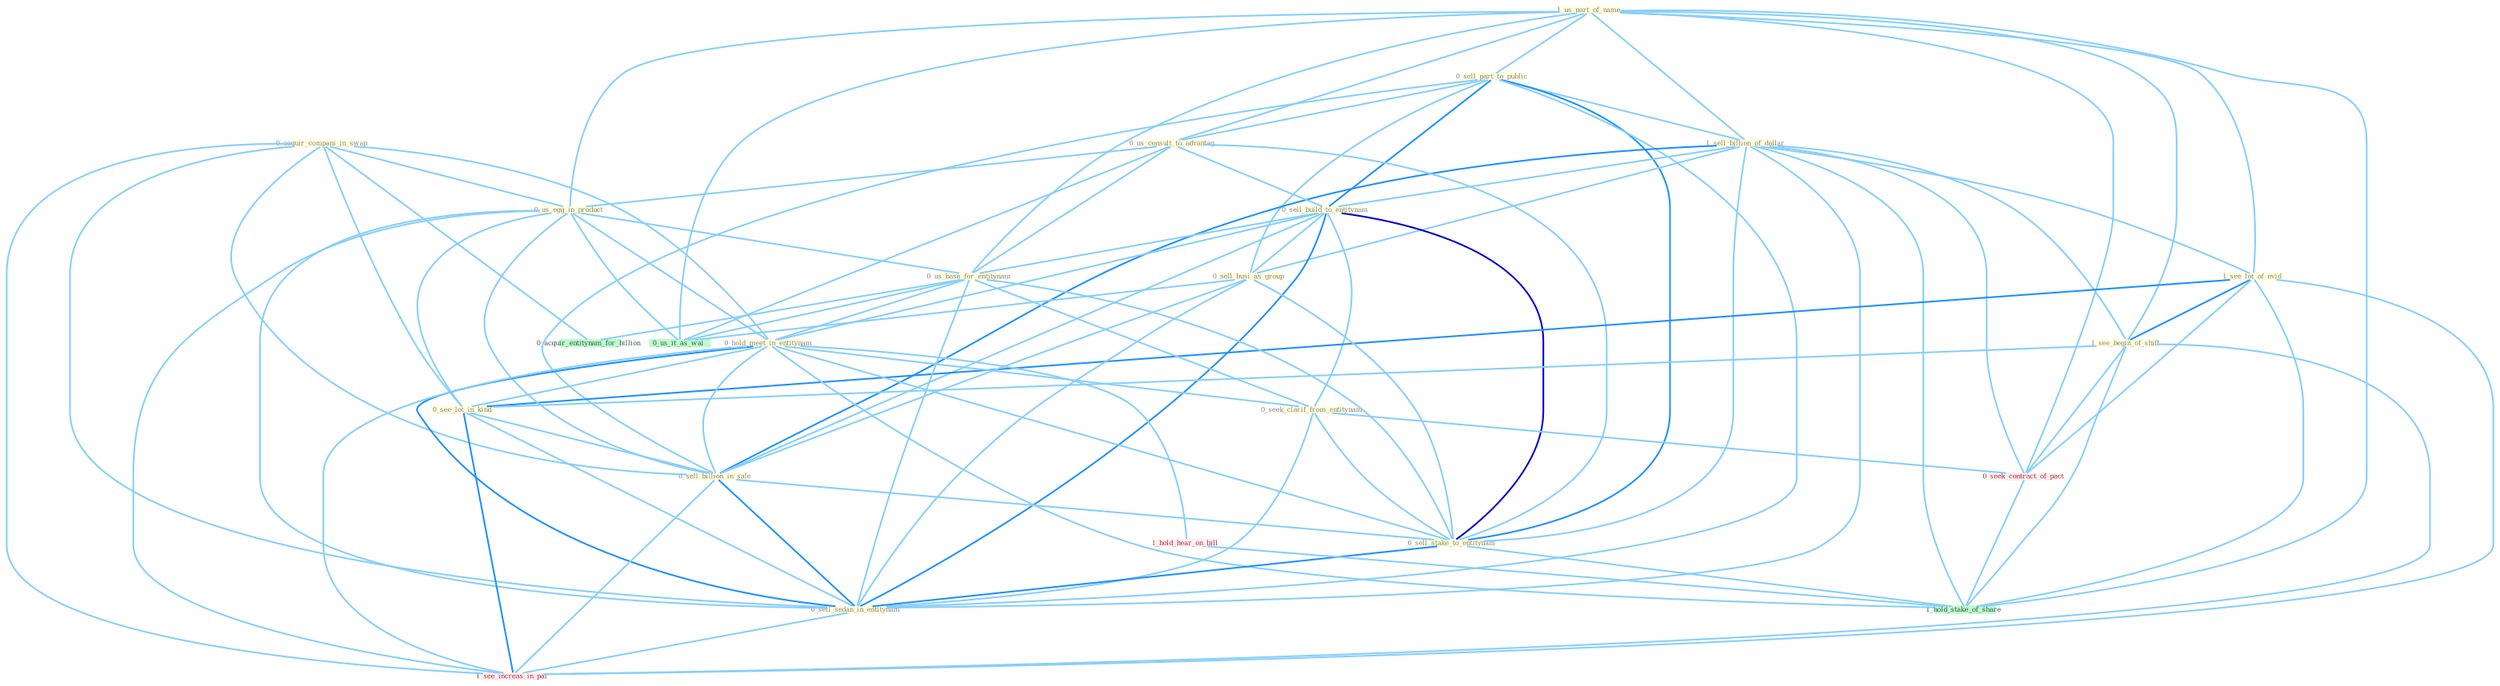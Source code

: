 Graph G{ 
    node
    [shape=polygon,style=filled,width=.5,height=.06,color="#BDFCC9",fixedsize=true,fontsize=4,
    fontcolor="#2f4f4f"];
    {node
    [color="#ffffe0", fontcolor="#8b7d6b"] "0_acquir_compani_in_swap " "1_us_part_of_name " "0_sell_part_to_public " "1_sell_billion_of_dollar " "0_us_consult_to_advantag " "0_sell_build_to_entitynam " "1_see_lot_of_evid " "0_us_egg_in_product " "0_us_base_for_entitynam " "0_hold_meet_in_entitynam " "0_seek_clarif_from_entitynam " "0_sell_busi_as_group " "1_see_begin_of_shift " "0_see_lot_in_kind " "0_sell_billion_in_sale " "0_sell_stake_to_entitynam " "0_sell_sedan_in_entitynam "}
{node [color="#fff0f5", fontcolor="#b22222"] "0_seek_contract_of_pact " "1_see_increas_in_pai " "1_hold_hear_on_bill "}
edge [color="#B0E2FF"];

	"0_acquir_compani_in_swap " -- "0_us_egg_in_product " [w="1", color="#87cefa" ];
	"0_acquir_compani_in_swap " -- "0_hold_meet_in_entitynam " [w="1", color="#87cefa" ];
	"0_acquir_compani_in_swap " -- "0_see_lot_in_kind " [w="1", color="#87cefa" ];
	"0_acquir_compani_in_swap " -- "0_sell_billion_in_sale " [w="1", color="#87cefa" ];
	"0_acquir_compani_in_swap " -- "0_sell_sedan_in_entitynam " [w="1", color="#87cefa" ];
	"0_acquir_compani_in_swap " -- "0_acquir_entitynam_for_billion " [w="1", color="#87cefa" ];
	"0_acquir_compani_in_swap " -- "1_see_increas_in_pai " [w="1", color="#87cefa" ];
	"1_us_part_of_name " -- "0_sell_part_to_public " [w="1", color="#87cefa" ];
	"1_us_part_of_name " -- "1_sell_billion_of_dollar " [w="1", color="#87cefa" ];
	"1_us_part_of_name " -- "0_us_consult_to_advantag " [w="1", color="#87cefa" ];
	"1_us_part_of_name " -- "1_see_lot_of_evid " [w="1", color="#87cefa" ];
	"1_us_part_of_name " -- "0_us_egg_in_product " [w="1", color="#87cefa" ];
	"1_us_part_of_name " -- "0_us_base_for_entitynam " [w="1", color="#87cefa" ];
	"1_us_part_of_name " -- "1_see_begin_of_shift " [w="1", color="#87cefa" ];
	"1_us_part_of_name " -- "0_seek_contract_of_pact " [w="1", color="#87cefa" ];
	"1_us_part_of_name " -- "0_us_it_as_wai " [w="1", color="#87cefa" ];
	"1_us_part_of_name " -- "1_hold_stake_of_share " [w="1", color="#87cefa" ];
	"0_sell_part_to_public " -- "1_sell_billion_of_dollar " [w="1", color="#87cefa" ];
	"0_sell_part_to_public " -- "0_us_consult_to_advantag " [w="1", color="#87cefa" ];
	"0_sell_part_to_public " -- "0_sell_build_to_entitynam " [w="2", color="#1e90ff" , len=0.8];
	"0_sell_part_to_public " -- "0_sell_busi_as_group " [w="1", color="#87cefa" ];
	"0_sell_part_to_public " -- "0_sell_billion_in_sale " [w="1", color="#87cefa" ];
	"0_sell_part_to_public " -- "0_sell_stake_to_entitynam " [w="2", color="#1e90ff" , len=0.8];
	"0_sell_part_to_public " -- "0_sell_sedan_in_entitynam " [w="1", color="#87cefa" ];
	"1_sell_billion_of_dollar " -- "0_sell_build_to_entitynam " [w="1", color="#87cefa" ];
	"1_sell_billion_of_dollar " -- "1_see_lot_of_evid " [w="1", color="#87cefa" ];
	"1_sell_billion_of_dollar " -- "0_sell_busi_as_group " [w="1", color="#87cefa" ];
	"1_sell_billion_of_dollar " -- "1_see_begin_of_shift " [w="1", color="#87cefa" ];
	"1_sell_billion_of_dollar " -- "0_sell_billion_in_sale " [w="2", color="#1e90ff" , len=0.8];
	"1_sell_billion_of_dollar " -- "0_sell_stake_to_entitynam " [w="1", color="#87cefa" ];
	"1_sell_billion_of_dollar " -- "0_sell_sedan_in_entitynam " [w="1", color="#87cefa" ];
	"1_sell_billion_of_dollar " -- "0_seek_contract_of_pact " [w="1", color="#87cefa" ];
	"1_sell_billion_of_dollar " -- "1_hold_stake_of_share " [w="1", color="#87cefa" ];
	"0_us_consult_to_advantag " -- "0_sell_build_to_entitynam " [w="1", color="#87cefa" ];
	"0_us_consult_to_advantag " -- "0_us_egg_in_product " [w="1", color="#87cefa" ];
	"0_us_consult_to_advantag " -- "0_us_base_for_entitynam " [w="1", color="#87cefa" ];
	"0_us_consult_to_advantag " -- "0_sell_stake_to_entitynam " [w="1", color="#87cefa" ];
	"0_us_consult_to_advantag " -- "0_us_it_as_wai " [w="1", color="#87cefa" ];
	"0_sell_build_to_entitynam " -- "0_us_base_for_entitynam " [w="1", color="#87cefa" ];
	"0_sell_build_to_entitynam " -- "0_hold_meet_in_entitynam " [w="1", color="#87cefa" ];
	"0_sell_build_to_entitynam " -- "0_seek_clarif_from_entitynam " [w="1", color="#87cefa" ];
	"0_sell_build_to_entitynam " -- "0_sell_busi_as_group " [w="1", color="#87cefa" ];
	"0_sell_build_to_entitynam " -- "0_sell_billion_in_sale " [w="1", color="#87cefa" ];
	"0_sell_build_to_entitynam " -- "0_sell_stake_to_entitynam " [w="3", color="#0000cd" , len=0.6];
	"0_sell_build_to_entitynam " -- "0_sell_sedan_in_entitynam " [w="2", color="#1e90ff" , len=0.8];
	"1_see_lot_of_evid " -- "1_see_begin_of_shift " [w="2", color="#1e90ff" , len=0.8];
	"1_see_lot_of_evid " -- "0_see_lot_in_kind " [w="2", color="#1e90ff" , len=0.8];
	"1_see_lot_of_evid " -- "0_seek_contract_of_pact " [w="1", color="#87cefa" ];
	"1_see_lot_of_evid " -- "1_see_increas_in_pai " [w="1", color="#87cefa" ];
	"1_see_lot_of_evid " -- "1_hold_stake_of_share " [w="1", color="#87cefa" ];
	"0_us_egg_in_product " -- "0_us_base_for_entitynam " [w="1", color="#87cefa" ];
	"0_us_egg_in_product " -- "0_hold_meet_in_entitynam " [w="1", color="#87cefa" ];
	"0_us_egg_in_product " -- "0_see_lot_in_kind " [w="1", color="#87cefa" ];
	"0_us_egg_in_product " -- "0_sell_billion_in_sale " [w="1", color="#87cefa" ];
	"0_us_egg_in_product " -- "0_sell_sedan_in_entitynam " [w="1", color="#87cefa" ];
	"0_us_egg_in_product " -- "0_us_it_as_wai " [w="1", color="#87cefa" ];
	"0_us_egg_in_product " -- "1_see_increas_in_pai " [w="1", color="#87cefa" ];
	"0_us_base_for_entitynam " -- "0_hold_meet_in_entitynam " [w="1", color="#87cefa" ];
	"0_us_base_for_entitynam " -- "0_seek_clarif_from_entitynam " [w="1", color="#87cefa" ];
	"0_us_base_for_entitynam " -- "0_sell_stake_to_entitynam " [w="1", color="#87cefa" ];
	"0_us_base_for_entitynam " -- "0_sell_sedan_in_entitynam " [w="1", color="#87cefa" ];
	"0_us_base_for_entitynam " -- "0_us_it_as_wai " [w="1", color="#87cefa" ];
	"0_us_base_for_entitynam " -- "0_acquir_entitynam_for_billion " [w="1", color="#87cefa" ];
	"0_hold_meet_in_entitynam " -- "0_seek_clarif_from_entitynam " [w="1", color="#87cefa" ];
	"0_hold_meet_in_entitynam " -- "0_see_lot_in_kind " [w="1", color="#87cefa" ];
	"0_hold_meet_in_entitynam " -- "0_sell_billion_in_sale " [w="1", color="#87cefa" ];
	"0_hold_meet_in_entitynam " -- "0_sell_stake_to_entitynam " [w="1", color="#87cefa" ];
	"0_hold_meet_in_entitynam " -- "0_sell_sedan_in_entitynam " [w="2", color="#1e90ff" , len=0.8];
	"0_hold_meet_in_entitynam " -- "1_see_increas_in_pai " [w="1", color="#87cefa" ];
	"0_hold_meet_in_entitynam " -- "1_hold_hear_on_bill " [w="1", color="#87cefa" ];
	"0_hold_meet_in_entitynam " -- "1_hold_stake_of_share " [w="1", color="#87cefa" ];
	"0_seek_clarif_from_entitynam " -- "0_sell_stake_to_entitynam " [w="1", color="#87cefa" ];
	"0_seek_clarif_from_entitynam " -- "0_sell_sedan_in_entitynam " [w="1", color="#87cefa" ];
	"0_seek_clarif_from_entitynam " -- "0_seek_contract_of_pact " [w="1", color="#87cefa" ];
	"0_sell_busi_as_group " -- "0_sell_billion_in_sale " [w="1", color="#87cefa" ];
	"0_sell_busi_as_group " -- "0_sell_stake_to_entitynam " [w="1", color="#87cefa" ];
	"0_sell_busi_as_group " -- "0_sell_sedan_in_entitynam " [w="1", color="#87cefa" ];
	"0_sell_busi_as_group " -- "0_us_it_as_wai " [w="1", color="#87cefa" ];
	"1_see_begin_of_shift " -- "0_see_lot_in_kind " [w="1", color="#87cefa" ];
	"1_see_begin_of_shift " -- "0_seek_contract_of_pact " [w="1", color="#87cefa" ];
	"1_see_begin_of_shift " -- "1_see_increas_in_pai " [w="1", color="#87cefa" ];
	"1_see_begin_of_shift " -- "1_hold_stake_of_share " [w="1", color="#87cefa" ];
	"0_see_lot_in_kind " -- "0_sell_billion_in_sale " [w="1", color="#87cefa" ];
	"0_see_lot_in_kind " -- "0_sell_sedan_in_entitynam " [w="1", color="#87cefa" ];
	"0_see_lot_in_kind " -- "1_see_increas_in_pai " [w="2", color="#1e90ff" , len=0.8];
	"0_sell_billion_in_sale " -- "0_sell_stake_to_entitynam " [w="1", color="#87cefa" ];
	"0_sell_billion_in_sale " -- "0_sell_sedan_in_entitynam " [w="2", color="#1e90ff" , len=0.8];
	"0_sell_billion_in_sale " -- "1_see_increas_in_pai " [w="1", color="#87cefa" ];
	"0_sell_stake_to_entitynam " -- "0_sell_sedan_in_entitynam " [w="2", color="#1e90ff" , len=0.8];
	"0_sell_stake_to_entitynam " -- "1_hold_stake_of_share " [w="1", color="#87cefa" ];
	"0_sell_sedan_in_entitynam " -- "1_see_increas_in_pai " [w="1", color="#87cefa" ];
	"0_seek_contract_of_pact " -- "1_hold_stake_of_share " [w="1", color="#87cefa" ];
	"1_hold_hear_on_bill " -- "1_hold_stake_of_share " [w="1", color="#87cefa" ];
}